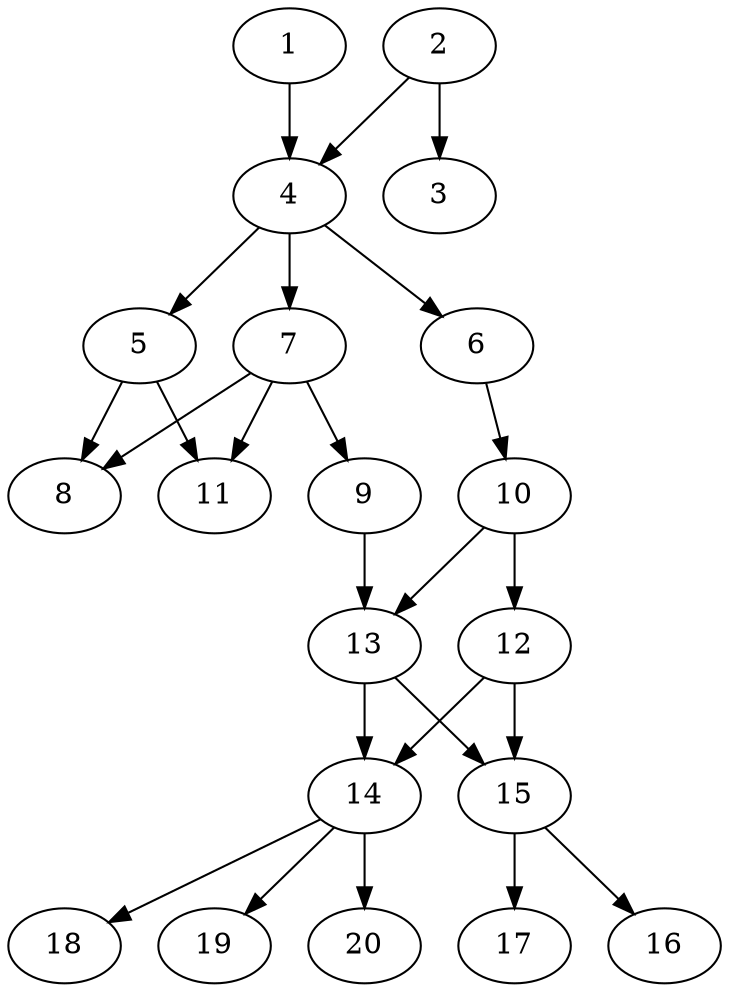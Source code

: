 // DAG automatically generated by daggen at Thu Oct  3 13:58:42 2019
// ./daggen --dot -n 20 --ccr 0.3 --fat 0.5 --regular 0.5 --density 0.6 --mindata 5242880 --maxdata 52428800 
digraph G {
  1 [size="120965120", alpha="0.02", expect_size="36289536"] 
  1 -> 4 [size ="36289536"]
  2 [size="129798827", alpha="0.08", expect_size="38939648"] 
  2 -> 3 [size ="38939648"]
  2 -> 4 [size ="38939648"]
  3 [size="145083733", alpha="0.08", expect_size="43525120"] 
  4 [size="108414293", alpha="0.18", expect_size="32524288"] 
  4 -> 5 [size ="32524288"]
  4 -> 6 [size ="32524288"]
  4 -> 7 [size ="32524288"]
  5 [size="62027093", alpha="0.05", expect_size="18608128"] 
  5 -> 8 [size ="18608128"]
  5 -> 11 [size ="18608128"]
  6 [size="96423253", alpha="0.13", expect_size="28926976"] 
  6 -> 10 [size ="28926976"]
  7 [size="78209707", alpha="0.12", expect_size="23462912"] 
  7 -> 8 [size ="23462912"]
  7 -> 9 [size ="23462912"]
  7 -> 11 [size ="23462912"]
  8 [size="121992533", alpha="0.01", expect_size="36597760"] 
  9 [size="157569707", alpha="0.09", expect_size="47270912"] 
  9 -> 13 [size ="47270912"]
  10 [size="106246827", alpha="0.11", expect_size="31874048"] 
  10 -> 12 [size ="31874048"]
  10 -> 13 [size ="31874048"]
  11 [size="90173440", alpha="0.02", expect_size="27052032"] 
  12 [size="103778987", alpha="0.06", expect_size="31133696"] 
  12 -> 14 [size ="31133696"]
  12 -> 15 [size ="31133696"]
  13 [size="165184853", alpha="0.17", expect_size="49555456"] 
  13 -> 14 [size ="49555456"]
  13 -> 15 [size ="49555456"]
  14 [size="70519467", alpha="0.01", expect_size="21155840"] 
  14 -> 18 [size ="21155840"]
  14 -> 19 [size ="21155840"]
  14 -> 20 [size ="21155840"]
  15 [size="50940587", alpha="0.05", expect_size="15282176"] 
  15 -> 16 [size ="15282176"]
  15 -> 17 [size ="15282176"]
  16 [size="87343787", alpha="0.16", expect_size="26203136"] 
  17 [size="36075520", alpha="0.15", expect_size="10822656"] 
  18 [size="132864000", alpha="0.12", expect_size="39859200"] 
  19 [size="142564693", alpha="0.10", expect_size="42769408"] 
  20 [size="59729920", alpha="0.12", expect_size="17918976"] 
}

